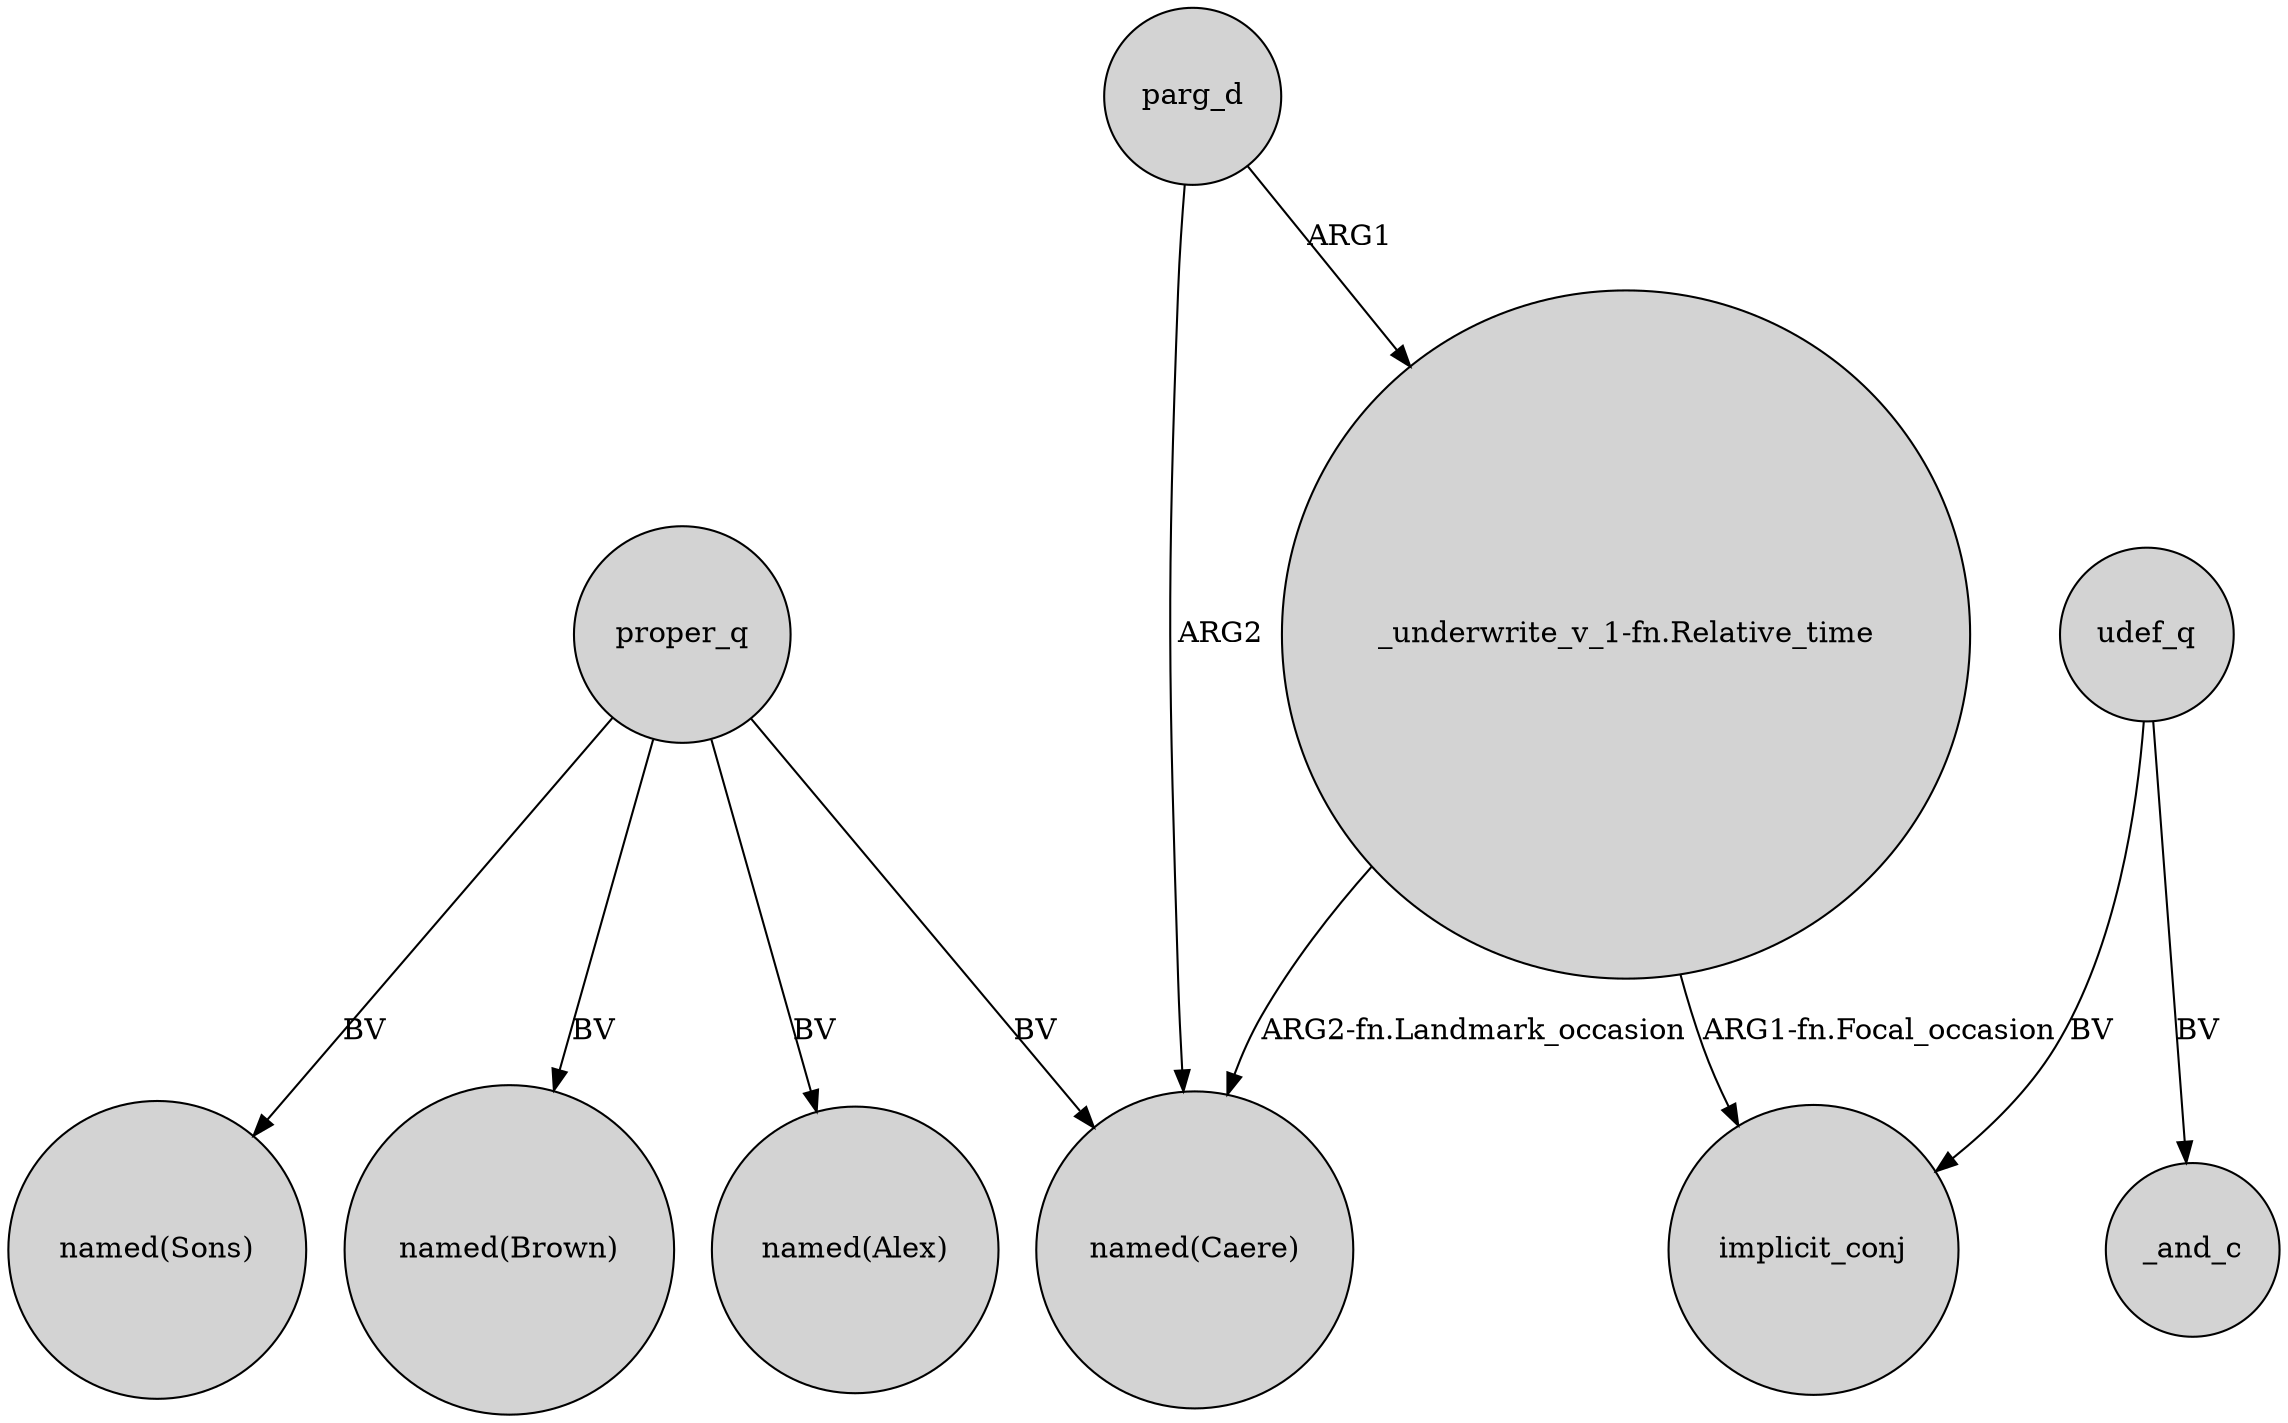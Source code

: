 digraph {
	node [shape=circle style=filled]
	proper_q -> "named(Sons)" [label=BV]
	parg_d -> "named(Caere)" [label=ARG2]
	udef_q -> _and_c [label=BV]
	proper_q -> "named(Brown)" [label=BV]
	"_underwrite_v_1-fn.Relative_time" -> implicit_conj [label="ARG1-fn.Focal_occasion"]
	"_underwrite_v_1-fn.Relative_time" -> "named(Caere)" [label="ARG2-fn.Landmark_occasion"]
	proper_q -> "named(Alex)" [label=BV]
	udef_q -> implicit_conj [label=BV]
	parg_d -> "_underwrite_v_1-fn.Relative_time" [label=ARG1]
	proper_q -> "named(Caere)" [label=BV]
}
